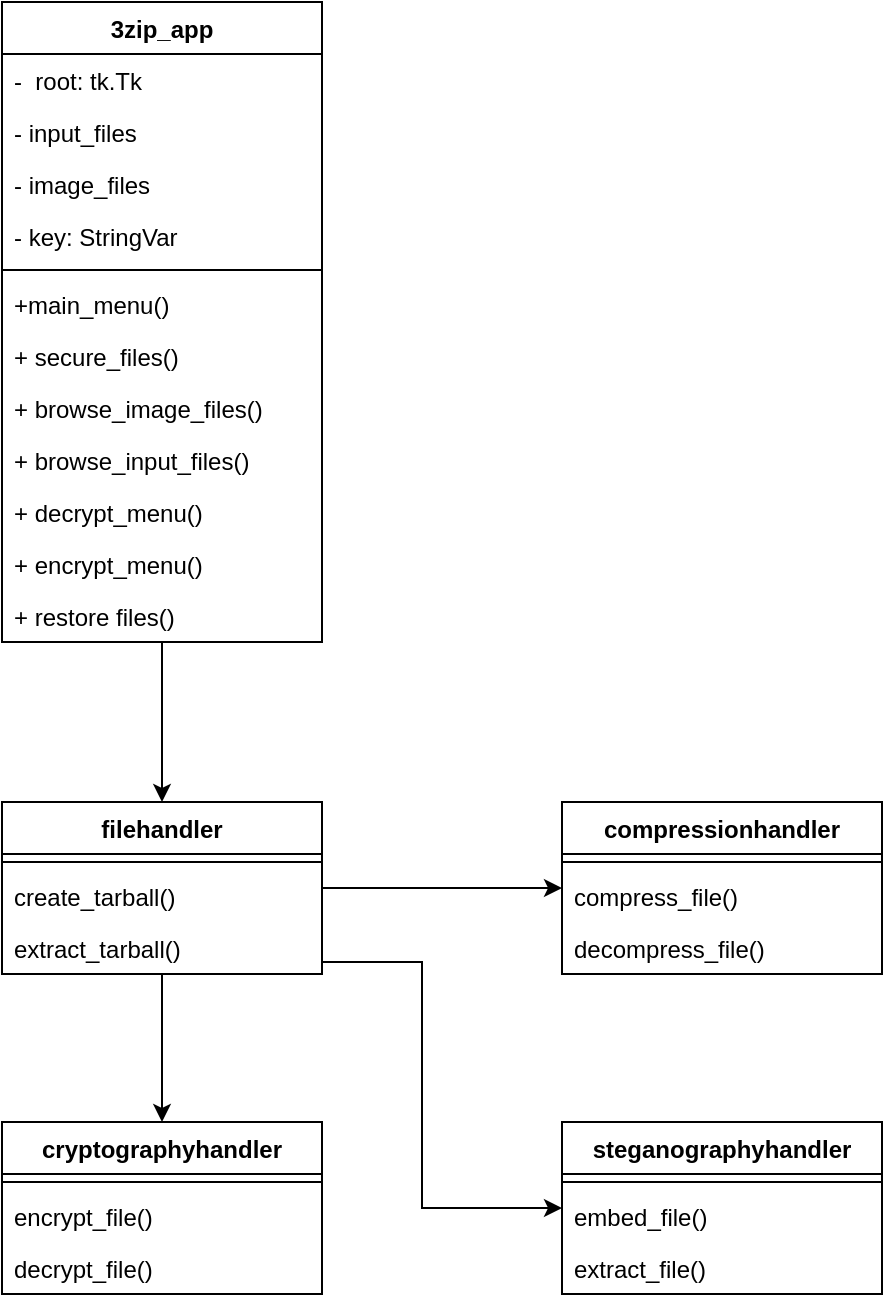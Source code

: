 <mxfile version="26.0.4">
  <diagram name="Page-1" id="3F8bI2RpzX96hUQk1ra7">
    <mxGraphModel dx="530" dy="489" grid="1" gridSize="10" guides="1" tooltips="1" connect="1" arrows="1" fold="1" page="1" pageScale="1" pageWidth="850" pageHeight="1100" math="0" shadow="0">
      <root>
        <mxCell id="0" />
        <mxCell id="1" parent="0" />
        <mxCell id="C_-bHo3JF0ryDmM1aW-f-1" value="cryptographyhandler" style="swimlane;fontStyle=1;align=center;verticalAlign=top;childLayout=stackLayout;horizontal=1;startSize=26;horizontalStack=0;resizeParent=1;resizeParentMax=0;resizeLast=0;collapsible=1;marginBottom=0;whiteSpace=wrap;html=1;" parent="1" vertex="1">
          <mxGeometry x="80" y="600" width="160" height="86" as="geometry" />
        </mxCell>
        <mxCell id="C_-bHo3JF0ryDmM1aW-f-3" value="" style="line;strokeWidth=1;fillColor=none;align=left;verticalAlign=middle;spacingTop=-1;spacingLeft=3;spacingRight=3;rotatable=0;labelPosition=right;points=[];portConstraint=eastwest;strokeColor=inherit;" parent="C_-bHo3JF0ryDmM1aW-f-1" vertex="1">
          <mxGeometry y="26" width="160" height="8" as="geometry" />
        </mxCell>
        <mxCell id="C_-bHo3JF0ryDmM1aW-f-4" value="&lt;div&gt;encrypt_file()&lt;/div&gt;" style="text;strokeColor=none;fillColor=none;align=left;verticalAlign=top;spacingLeft=4;spacingRight=4;overflow=hidden;rotatable=0;points=[[0,0.5],[1,0.5]];portConstraint=eastwest;whiteSpace=wrap;html=1;" parent="C_-bHo3JF0ryDmM1aW-f-1" vertex="1">
          <mxGeometry y="34" width="160" height="26" as="geometry" />
        </mxCell>
        <mxCell id="C_-bHo3JF0ryDmM1aW-f-14" value="decrypt_file()" style="text;strokeColor=none;fillColor=none;align=left;verticalAlign=top;spacingLeft=4;spacingRight=4;overflow=hidden;rotatable=0;points=[[0,0.5],[1,0.5]];portConstraint=eastwest;whiteSpace=wrap;html=1;" parent="C_-bHo3JF0ryDmM1aW-f-1" vertex="1">
          <mxGeometry y="60" width="160" height="26" as="geometry" />
        </mxCell>
        <mxCell id="C_-bHo3JF0ryDmM1aW-f-5" value="compressionhandler" style="swimlane;fontStyle=1;align=center;verticalAlign=top;childLayout=stackLayout;horizontal=1;startSize=26;horizontalStack=0;resizeParent=1;resizeParentMax=0;resizeLast=0;collapsible=1;marginBottom=0;whiteSpace=wrap;html=1;" parent="1" vertex="1">
          <mxGeometry x="360" y="440" width="160" height="86" as="geometry" />
        </mxCell>
        <mxCell id="C_-bHo3JF0ryDmM1aW-f-7" value="" style="line;strokeWidth=1;fillColor=none;align=left;verticalAlign=middle;spacingTop=-1;spacingLeft=3;spacingRight=3;rotatable=0;labelPosition=right;points=[];portConstraint=eastwest;strokeColor=inherit;" parent="C_-bHo3JF0ryDmM1aW-f-5" vertex="1">
          <mxGeometry y="26" width="160" height="8" as="geometry" />
        </mxCell>
        <mxCell id="C_-bHo3JF0ryDmM1aW-f-15" value="&lt;div&gt;compress_file()&lt;/div&gt;" style="text;strokeColor=none;fillColor=none;align=left;verticalAlign=top;spacingLeft=4;spacingRight=4;overflow=hidden;rotatable=0;points=[[0,0.5],[1,0.5]];portConstraint=eastwest;whiteSpace=wrap;html=1;" parent="C_-bHo3JF0ryDmM1aW-f-5" vertex="1">
          <mxGeometry y="34" width="160" height="26" as="geometry" />
        </mxCell>
        <mxCell id="C_-bHo3JF0ryDmM1aW-f-16" value="&lt;div&gt;decompress_file()&lt;/div&gt;" style="text;strokeColor=none;fillColor=none;align=left;verticalAlign=top;spacingLeft=4;spacingRight=4;overflow=hidden;rotatable=0;points=[[0,0.5],[1,0.5]];portConstraint=eastwest;whiteSpace=wrap;html=1;" parent="C_-bHo3JF0ryDmM1aW-f-5" vertex="1">
          <mxGeometry y="60" width="160" height="26" as="geometry" />
        </mxCell>
        <mxCell id="C_-bHo3JF0ryDmM1aW-f-10" value="steganographyhandler" style="swimlane;fontStyle=1;align=center;verticalAlign=top;childLayout=stackLayout;horizontal=1;startSize=26;horizontalStack=0;resizeParent=1;resizeParentMax=0;resizeLast=0;collapsible=1;marginBottom=0;whiteSpace=wrap;html=1;" parent="1" vertex="1">
          <mxGeometry x="360" y="600" width="160" height="86" as="geometry" />
        </mxCell>
        <mxCell id="C_-bHo3JF0ryDmM1aW-f-12" value="" style="line;strokeWidth=1;fillColor=none;align=left;verticalAlign=middle;spacingTop=-1;spacingLeft=3;spacingRight=3;rotatable=0;labelPosition=right;points=[];portConstraint=eastwest;strokeColor=inherit;" parent="C_-bHo3JF0ryDmM1aW-f-10" vertex="1">
          <mxGeometry y="26" width="160" height="8" as="geometry" />
        </mxCell>
        <mxCell id="C_-bHo3JF0ryDmM1aW-f-17" value="embed_file()" style="text;strokeColor=none;fillColor=none;align=left;verticalAlign=top;spacingLeft=4;spacingRight=4;overflow=hidden;rotatable=0;points=[[0,0.5],[1,0.5]];portConstraint=eastwest;whiteSpace=wrap;html=1;" parent="C_-bHo3JF0ryDmM1aW-f-10" vertex="1">
          <mxGeometry y="34" width="160" height="26" as="geometry" />
        </mxCell>
        <mxCell id="C_-bHo3JF0ryDmM1aW-f-18" value="extract_file()" style="text;strokeColor=none;fillColor=none;align=left;verticalAlign=top;spacingLeft=4;spacingRight=4;overflow=hidden;rotatable=0;points=[[0,0.5],[1,0.5]];portConstraint=eastwest;whiteSpace=wrap;html=1;" parent="C_-bHo3JF0ryDmM1aW-f-10" vertex="1">
          <mxGeometry y="60" width="160" height="26" as="geometry" />
        </mxCell>
        <mxCell id="C_-bHo3JF0ryDmM1aW-f-39" style="edgeStyle=orthogonalEdgeStyle;rounded=0;orthogonalLoop=1;jettySize=auto;html=1;" parent="1" source="C_-bHo3JF0ryDmM1aW-f-19" target="C_-bHo3JF0ryDmM1aW-f-35" edge="1">
          <mxGeometry relative="1" as="geometry" />
        </mxCell>
        <mxCell id="C_-bHo3JF0ryDmM1aW-f-19" value="3zip_app" style="swimlane;fontStyle=1;align=center;verticalAlign=top;childLayout=stackLayout;horizontal=1;startSize=26;horizontalStack=0;resizeParent=1;resizeParentMax=0;resizeLast=0;collapsible=1;marginBottom=0;whiteSpace=wrap;html=1;" parent="1" vertex="1">
          <mxGeometry x="80" y="40" width="160" height="320" as="geometry" />
        </mxCell>
        <mxCell id="C_-bHo3JF0ryDmM1aW-f-23" value="&lt;div&gt;-&amp;nbsp; root: tk.Tk&lt;/div&gt;&lt;div&gt;&lt;br&gt;&lt;/div&gt;" style="text;strokeColor=none;fillColor=none;align=left;verticalAlign=top;spacingLeft=4;spacingRight=4;overflow=hidden;rotatable=0;points=[[0,0.5],[1,0.5]];portConstraint=eastwest;whiteSpace=wrap;html=1;" parent="C_-bHo3JF0ryDmM1aW-f-19" vertex="1">
          <mxGeometry y="26" width="160" height="26" as="geometry" />
        </mxCell>
        <mxCell id="C_-bHo3JF0ryDmM1aW-f-20" value="&lt;div&gt;- input_files&lt;/div&gt;" style="text;strokeColor=none;fillColor=none;align=left;verticalAlign=top;spacingLeft=4;spacingRight=4;overflow=hidden;rotatable=0;points=[[0,0.5],[1,0.5]];portConstraint=eastwest;whiteSpace=wrap;html=1;" parent="C_-bHo3JF0ryDmM1aW-f-19" vertex="1">
          <mxGeometry y="52" width="160" height="26" as="geometry" />
        </mxCell>
        <mxCell id="C_-bHo3JF0ryDmM1aW-f-27" value="- image_files" style="text;strokeColor=none;fillColor=none;align=left;verticalAlign=top;spacingLeft=4;spacingRight=4;overflow=hidden;rotatable=0;points=[[0,0.5],[1,0.5]];portConstraint=eastwest;whiteSpace=wrap;html=1;" parent="C_-bHo3JF0ryDmM1aW-f-19" vertex="1">
          <mxGeometry y="78" width="160" height="26" as="geometry" />
        </mxCell>
        <mxCell id="C_-bHo3JF0ryDmM1aW-f-26" value="&lt;div&gt;- key: StringVar&lt;br&gt;&lt;/div&gt;&lt;div&gt;&lt;br&gt;&lt;/div&gt;" style="text;strokeColor=none;fillColor=none;align=left;verticalAlign=top;spacingLeft=4;spacingRight=4;overflow=hidden;rotatable=0;points=[[0,0.5],[1,0.5]];portConstraint=eastwest;whiteSpace=wrap;html=1;" parent="C_-bHo3JF0ryDmM1aW-f-19" vertex="1">
          <mxGeometry y="104" width="160" height="26" as="geometry" />
        </mxCell>
        <mxCell id="C_-bHo3JF0ryDmM1aW-f-21" value="" style="line;strokeWidth=1;fillColor=none;align=left;verticalAlign=middle;spacingTop=-1;spacingLeft=3;spacingRight=3;rotatable=0;labelPosition=right;points=[];portConstraint=eastwest;strokeColor=inherit;" parent="C_-bHo3JF0ryDmM1aW-f-19" vertex="1">
          <mxGeometry y="130" width="160" height="8" as="geometry" />
        </mxCell>
        <mxCell id="C_-bHo3JF0ryDmM1aW-f-28" value="&lt;div&gt;+main_menu()&lt;/div&gt;" style="text;strokeColor=none;fillColor=none;align=left;verticalAlign=top;spacingLeft=4;spacingRight=4;overflow=hidden;rotatable=0;points=[[0,0.5],[1,0.5]];portConstraint=eastwest;whiteSpace=wrap;html=1;" parent="C_-bHo3JF0ryDmM1aW-f-19" vertex="1">
          <mxGeometry y="138" width="160" height="26" as="geometry" />
        </mxCell>
        <mxCell id="C_-bHo3JF0ryDmM1aW-f-33" value="+ secure_files()" style="text;strokeColor=none;fillColor=none;align=left;verticalAlign=top;spacingLeft=4;spacingRight=4;overflow=hidden;rotatable=0;points=[[0,0.5],[1,0.5]];portConstraint=eastwest;whiteSpace=wrap;html=1;" parent="C_-bHo3JF0ryDmM1aW-f-19" vertex="1">
          <mxGeometry y="164" width="160" height="26" as="geometry" />
        </mxCell>
        <mxCell id="C_-bHo3JF0ryDmM1aW-f-32" value="+ browse_image_files()" style="text;strokeColor=none;fillColor=none;align=left;verticalAlign=top;spacingLeft=4;spacingRight=4;overflow=hidden;rotatable=0;points=[[0,0.5],[1,0.5]];portConstraint=eastwest;whiteSpace=wrap;html=1;" parent="C_-bHo3JF0ryDmM1aW-f-19" vertex="1">
          <mxGeometry y="190" width="160" height="26" as="geometry" />
        </mxCell>
        <mxCell id="C_-bHo3JF0ryDmM1aW-f-30" value="+ browse_input_files()" style="text;strokeColor=none;fillColor=none;align=left;verticalAlign=top;spacingLeft=4;spacingRight=4;overflow=hidden;rotatable=0;points=[[0,0.5],[1,0.5]];portConstraint=eastwest;whiteSpace=wrap;html=1;" parent="C_-bHo3JF0ryDmM1aW-f-19" vertex="1">
          <mxGeometry y="216" width="160" height="26" as="geometry" />
        </mxCell>
        <mxCell id="C_-bHo3JF0ryDmM1aW-f-29" value="&lt;div&gt;+ decrypt_menu()&lt;/div&gt;" style="text;strokeColor=none;fillColor=none;align=left;verticalAlign=top;spacingLeft=4;spacingRight=4;overflow=hidden;rotatable=0;points=[[0,0.5],[1,0.5]];portConstraint=eastwest;whiteSpace=wrap;html=1;" parent="C_-bHo3JF0ryDmM1aW-f-19" vertex="1">
          <mxGeometry y="242" width="160" height="26" as="geometry" />
        </mxCell>
        <mxCell id="C_-bHo3JF0ryDmM1aW-f-31" value="&lt;div&gt;+ encrypt_menu()&lt;/div&gt;" style="text;strokeColor=none;fillColor=none;align=left;verticalAlign=top;spacingLeft=4;spacingRight=4;overflow=hidden;rotatable=0;points=[[0,0.5],[1,0.5]];portConstraint=eastwest;whiteSpace=wrap;html=1;" parent="C_-bHo3JF0ryDmM1aW-f-19" vertex="1">
          <mxGeometry y="268" width="160" height="26" as="geometry" />
        </mxCell>
        <mxCell id="C_-bHo3JF0ryDmM1aW-f-34" value="+ restore files()" style="text;strokeColor=none;fillColor=none;align=left;verticalAlign=top;spacingLeft=4;spacingRight=4;overflow=hidden;rotatable=0;points=[[0,0.5],[1,0.5]];portConstraint=eastwest;whiteSpace=wrap;html=1;" parent="C_-bHo3JF0ryDmM1aW-f-19" vertex="1">
          <mxGeometry y="294" width="160" height="26" as="geometry" />
        </mxCell>
        <mxCell id="C_-bHo3JF0ryDmM1aW-f-42" style="edgeStyle=orthogonalEdgeStyle;rounded=0;orthogonalLoop=1;jettySize=auto;html=1;" parent="1" source="C_-bHo3JF0ryDmM1aW-f-35" target="C_-bHo3JF0ryDmM1aW-f-5" edge="1">
          <mxGeometry relative="1" as="geometry" />
        </mxCell>
        <mxCell id="C_-bHo3JF0ryDmM1aW-f-43" style="edgeStyle=orthogonalEdgeStyle;rounded=0;orthogonalLoop=1;jettySize=auto;html=1;entryX=0.5;entryY=0;entryDx=0;entryDy=0;" parent="1" source="C_-bHo3JF0ryDmM1aW-f-35" target="C_-bHo3JF0ryDmM1aW-f-1" edge="1">
          <mxGeometry relative="1" as="geometry" />
        </mxCell>
        <mxCell id="C_-bHo3JF0ryDmM1aW-f-45" style="edgeStyle=orthogonalEdgeStyle;rounded=0;orthogonalLoop=1;jettySize=auto;html=1;" parent="1" source="C_-bHo3JF0ryDmM1aW-f-35" target="C_-bHo3JF0ryDmM1aW-f-10" edge="1">
          <mxGeometry relative="1" as="geometry">
            <Array as="points">
              <mxPoint x="290" y="520" />
              <mxPoint x="290" y="643" />
            </Array>
          </mxGeometry>
        </mxCell>
        <mxCell id="C_-bHo3JF0ryDmM1aW-f-35" value="&lt;div&gt;filehandler&lt;/div&gt;" style="swimlane;fontStyle=1;align=center;verticalAlign=top;childLayout=stackLayout;horizontal=1;startSize=26;horizontalStack=0;resizeParent=1;resizeParentMax=0;resizeLast=0;collapsible=1;marginBottom=0;whiteSpace=wrap;html=1;" parent="1" vertex="1">
          <mxGeometry x="80" y="440" width="160" height="86" as="geometry" />
        </mxCell>
        <mxCell id="C_-bHo3JF0ryDmM1aW-f-36" value="" style="line;strokeWidth=1;fillColor=none;align=left;verticalAlign=middle;spacingTop=-1;spacingLeft=3;spacingRight=3;rotatable=0;labelPosition=right;points=[];portConstraint=eastwest;strokeColor=inherit;" parent="C_-bHo3JF0ryDmM1aW-f-35" vertex="1">
          <mxGeometry y="26" width="160" height="8" as="geometry" />
        </mxCell>
        <mxCell id="C_-bHo3JF0ryDmM1aW-f-37" value="create_tarball()" style="text;strokeColor=none;fillColor=none;align=left;verticalAlign=top;spacingLeft=4;spacingRight=4;overflow=hidden;rotatable=0;points=[[0,0.5],[1,0.5]];portConstraint=eastwest;whiteSpace=wrap;html=1;" parent="C_-bHo3JF0ryDmM1aW-f-35" vertex="1">
          <mxGeometry y="34" width="160" height="26" as="geometry" />
        </mxCell>
        <mxCell id="C_-bHo3JF0ryDmM1aW-f-38" value="extract_tarball()" style="text;strokeColor=none;fillColor=none;align=left;verticalAlign=top;spacingLeft=4;spacingRight=4;overflow=hidden;rotatable=0;points=[[0,0.5],[1,0.5]];portConstraint=eastwest;whiteSpace=wrap;html=1;" parent="C_-bHo3JF0ryDmM1aW-f-35" vertex="1">
          <mxGeometry y="60" width="160" height="26" as="geometry" />
        </mxCell>
      </root>
    </mxGraphModel>
  </diagram>
</mxfile>

